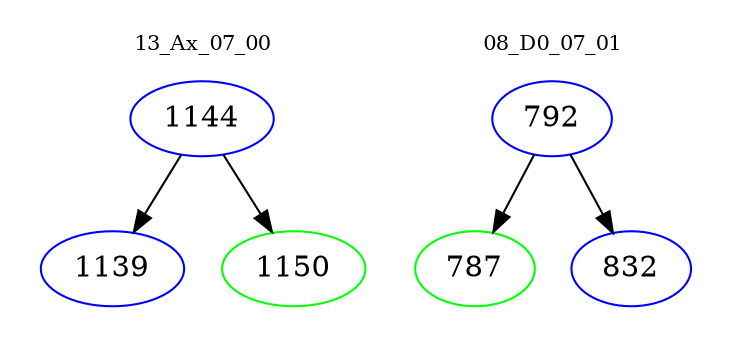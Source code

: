 digraph{
subgraph cluster_0 {
color = white
label = "13_Ax_07_00";
fontsize=10;
T0_1144 [label="1144", color="blue"]
T0_1144 -> T0_1139 [color="black"]
T0_1139 [label="1139", color="blue"]
T0_1144 -> T0_1150 [color="black"]
T0_1150 [label="1150", color="green"]
}
subgraph cluster_1 {
color = white
label = "08_D0_07_01";
fontsize=10;
T1_792 [label="792", color="blue"]
T1_792 -> T1_787 [color="black"]
T1_787 [label="787", color="green"]
T1_792 -> T1_832 [color="black"]
T1_832 [label="832", color="blue"]
}
}
